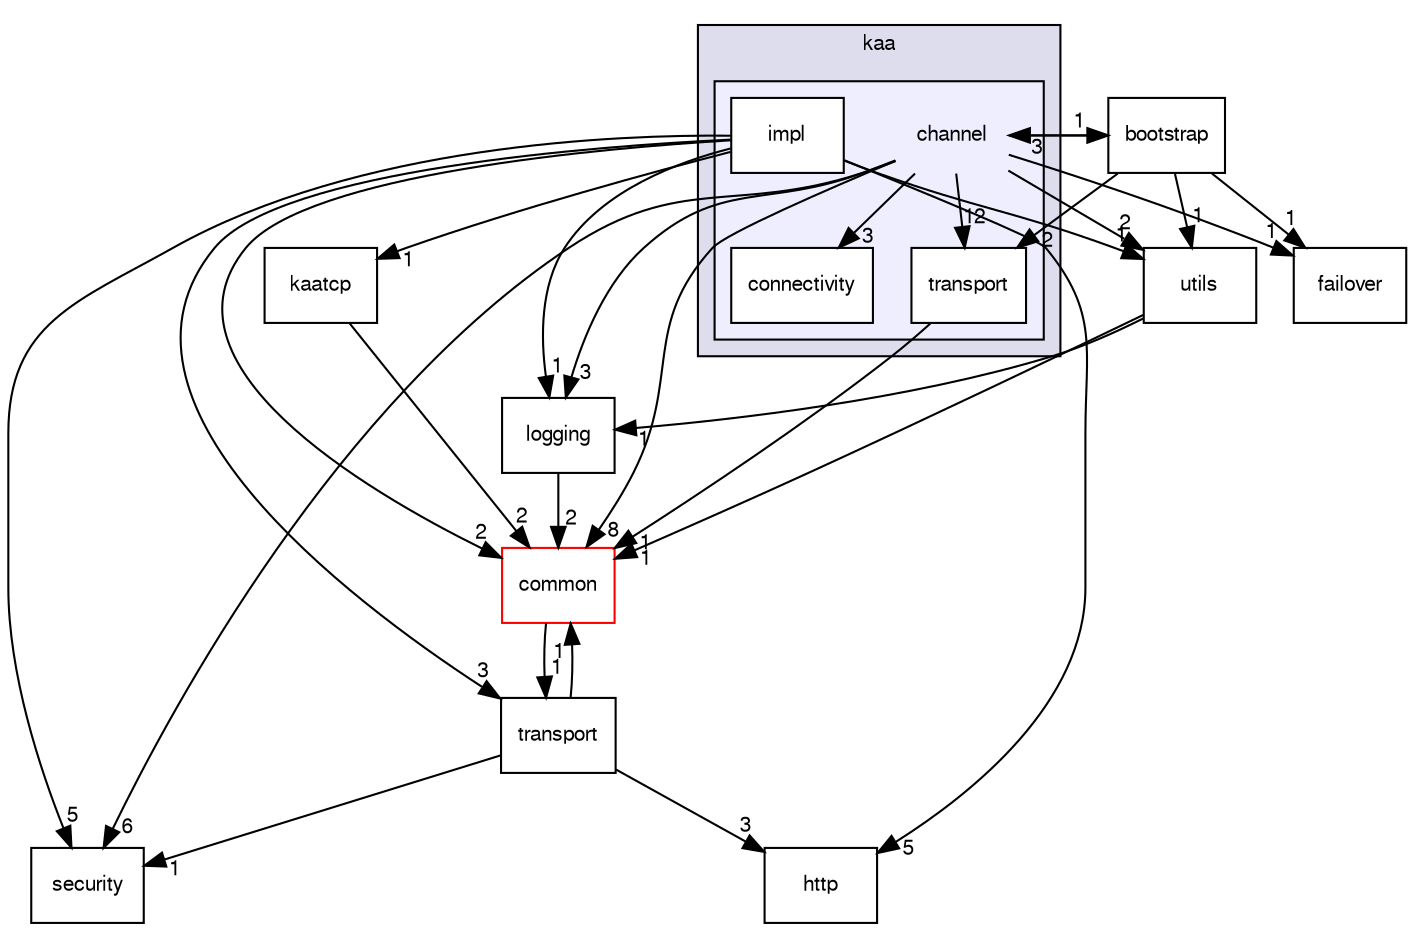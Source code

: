 digraph "/var/lib/jenkins/workspace/kaa_release_0_8_0/client/client-multi/client-cpp/kaa/channel" {
  bgcolor=transparent;
  compound=true
  node [ fontsize="10", fontname="FreeSans"];
  edge [ labelfontsize="10", labelfontname="FreeSans"];
  subgraph clusterdir_cea030ff37d03e79970e2b1dc70a026d {
    graph [ bgcolor="#ddddee", pencolor="black", label="kaa" fontname="FreeSans", fontsize="10", URL="dir_cea030ff37d03e79970e2b1dc70a026d.html"]
  subgraph clusterdir_6bc745c4b781a26b4d0ab7af49a80666 {
    graph [ bgcolor="#eeeeff", pencolor="black", label="" URL="dir_6bc745c4b781a26b4d0ab7af49a80666.html"];
    dir_6bc745c4b781a26b4d0ab7af49a80666 [shape=plaintext label="channel"];
    dir_38f18c43cc6dd7265a11eac153e628c6 [shape=box label="connectivity" color="black" fillcolor="white" style="filled" URL="dir_38f18c43cc6dd7265a11eac153e628c6.html"];
    dir_3d9e18829fea66e35056dbba945977f5 [shape=box label="impl" color="black" fillcolor="white" style="filled" URL="dir_3d9e18829fea66e35056dbba945977f5.html"];
    dir_55ef1d8e2ced95b5f0d16076dc83c595 [shape=box label="transport" color="black" fillcolor="white" style="filled" URL="dir_55ef1d8e2ced95b5f0d16076dc83c595.html"];
  }
  }
  dir_57091271e35bd36c82dbfdfa1ce5d6e4 [shape=box label="logging" URL="dir_57091271e35bd36c82dbfdfa1ce5d6e4.html"];
  dir_ee75c0c3392d1943d09aaa89e11a5a74 [shape=box label="kaatcp" URL="dir_ee75c0c3392d1943d09aaa89e11a5a74.html"];
  dir_bac9eb0cbb9fc5e85ecb43f1355f1a42 [shape=box label="bootstrap" URL="dir_bac9eb0cbb9fc5e85ecb43f1355f1a42.html"];
  dir_acbed18b97ba4725f49da543d684a53a [shape=box label="common" color="red" URL="dir_acbed18b97ba4725f49da543d684a53a.html"];
  dir_3cf25ba1fd51ad4083e64b7398f56c89 [shape=box label="failover" URL="dir_3cf25ba1fd51ad4083e64b7398f56c89.html"];
  dir_0a6aa51bfa5546421c6e37fed860a366 [shape=box label="transport" URL="dir_0a6aa51bfa5546421c6e37fed860a366.html"];
  dir_8db4df248d54f15b38c592bc7a100887 [shape=box label="http" URL="dir_8db4df248d54f15b38c592bc7a100887.html"];
  dir_bd498c7d81a93c501e1c6685d057e85d [shape=box label="utils" URL="dir_bd498c7d81a93c501e1c6685d057e85d.html"];
  dir_e17349d106bd8b3183eba0d6ac698879 [shape=box label="security" URL="dir_e17349d106bd8b3183eba0d6ac698879.html"];
  dir_57091271e35bd36c82dbfdfa1ce5d6e4->dir_acbed18b97ba4725f49da543d684a53a [headlabel="2", labeldistance=1.5 headhref="dir_000027_000014.html"];
  dir_6bc745c4b781a26b4d0ab7af49a80666->dir_57091271e35bd36c82dbfdfa1ce5d6e4 [headlabel="3", labeldistance=1.5 headhref="dir_000010_000027.html"];
  dir_6bc745c4b781a26b4d0ab7af49a80666->dir_bac9eb0cbb9fc5e85ecb43f1355f1a42 [headlabel="1", labeldistance=1.5 headhref="dir_000010_000009.html"];
  dir_6bc745c4b781a26b4d0ab7af49a80666->dir_38f18c43cc6dd7265a11eac153e628c6 [headlabel="3", labeldistance=1.5 headhref="dir_000010_000011.html"];
  dir_6bc745c4b781a26b4d0ab7af49a80666->dir_acbed18b97ba4725f49da543d684a53a [headlabel="8", labeldistance=1.5 headhref="dir_000010_000014.html"];
  dir_6bc745c4b781a26b4d0ab7af49a80666->dir_55ef1d8e2ced95b5f0d16076dc83c595 [headlabel="12", labeldistance=1.5 headhref="dir_000010_000013.html"];
  dir_6bc745c4b781a26b4d0ab7af49a80666->dir_3cf25ba1fd51ad4083e64b7398f56c89 [headlabel="1", labeldistance=1.5 headhref="dir_000010_000022.html"];
  dir_6bc745c4b781a26b4d0ab7af49a80666->dir_bd498c7d81a93c501e1c6685d057e85d [headlabel="2", labeldistance=1.5 headhref="dir_000010_000034.html"];
  dir_6bc745c4b781a26b4d0ab7af49a80666->dir_e17349d106bd8b3183eba0d6ac698879 [headlabel="6", labeldistance=1.5 headhref="dir_000010_000031.html"];
  dir_ee75c0c3392d1943d09aaa89e11a5a74->dir_acbed18b97ba4725f49da543d684a53a [headlabel="2", labeldistance=1.5 headhref="dir_000024_000014.html"];
  dir_bac9eb0cbb9fc5e85ecb43f1355f1a42->dir_6bc745c4b781a26b4d0ab7af49a80666 [headlabel="3", labeldistance=1.5 headhref="dir_000009_000010.html"];
  dir_bac9eb0cbb9fc5e85ecb43f1355f1a42->dir_55ef1d8e2ced95b5f0d16076dc83c595 [headlabel="2", labeldistance=1.5 headhref="dir_000009_000013.html"];
  dir_bac9eb0cbb9fc5e85ecb43f1355f1a42->dir_3cf25ba1fd51ad4083e64b7398f56c89 [headlabel="1", labeldistance=1.5 headhref="dir_000009_000022.html"];
  dir_bac9eb0cbb9fc5e85ecb43f1355f1a42->dir_bd498c7d81a93c501e1c6685d057e85d [headlabel="1", labeldistance=1.5 headhref="dir_000009_000034.html"];
  dir_acbed18b97ba4725f49da543d684a53a->dir_0a6aa51bfa5546421c6e37fed860a366 [headlabel="1", labeldistance=1.5 headhref="dir_000014_000033.html"];
  dir_55ef1d8e2ced95b5f0d16076dc83c595->dir_acbed18b97ba4725f49da543d684a53a [headlabel="1", labeldistance=1.5 headhref="dir_000013_000014.html"];
  dir_3d9e18829fea66e35056dbba945977f5->dir_57091271e35bd36c82dbfdfa1ce5d6e4 [headlabel="1", labeldistance=1.5 headhref="dir_000012_000027.html"];
  dir_3d9e18829fea66e35056dbba945977f5->dir_ee75c0c3392d1943d09aaa89e11a5a74 [headlabel="1", labeldistance=1.5 headhref="dir_000012_000024.html"];
  dir_3d9e18829fea66e35056dbba945977f5->dir_acbed18b97ba4725f49da543d684a53a [headlabel="2", labeldistance=1.5 headhref="dir_000012_000014.html"];
  dir_3d9e18829fea66e35056dbba945977f5->dir_0a6aa51bfa5546421c6e37fed860a366 [headlabel="3", labeldistance=1.5 headhref="dir_000012_000033.html"];
  dir_3d9e18829fea66e35056dbba945977f5->dir_8db4df248d54f15b38c592bc7a100887 [headlabel="5", labeldistance=1.5 headhref="dir_000012_000023.html"];
  dir_3d9e18829fea66e35056dbba945977f5->dir_bd498c7d81a93c501e1c6685d057e85d [headlabel="1", labeldistance=1.5 headhref="dir_000012_000034.html"];
  dir_3d9e18829fea66e35056dbba945977f5->dir_e17349d106bd8b3183eba0d6ac698879 [headlabel="5", labeldistance=1.5 headhref="dir_000012_000031.html"];
  dir_0a6aa51bfa5546421c6e37fed860a366->dir_acbed18b97ba4725f49da543d684a53a [headlabel="1", labeldistance=1.5 headhref="dir_000033_000014.html"];
  dir_0a6aa51bfa5546421c6e37fed860a366->dir_8db4df248d54f15b38c592bc7a100887 [headlabel="3", labeldistance=1.5 headhref="dir_000033_000023.html"];
  dir_0a6aa51bfa5546421c6e37fed860a366->dir_e17349d106bd8b3183eba0d6ac698879 [headlabel="1", labeldistance=1.5 headhref="dir_000033_000031.html"];
  dir_bd498c7d81a93c501e1c6685d057e85d->dir_57091271e35bd36c82dbfdfa1ce5d6e4 [headlabel="1", labeldistance=1.5 headhref="dir_000034_000027.html"];
  dir_bd498c7d81a93c501e1c6685d057e85d->dir_acbed18b97ba4725f49da543d684a53a [headlabel="1", labeldistance=1.5 headhref="dir_000034_000014.html"];
}
